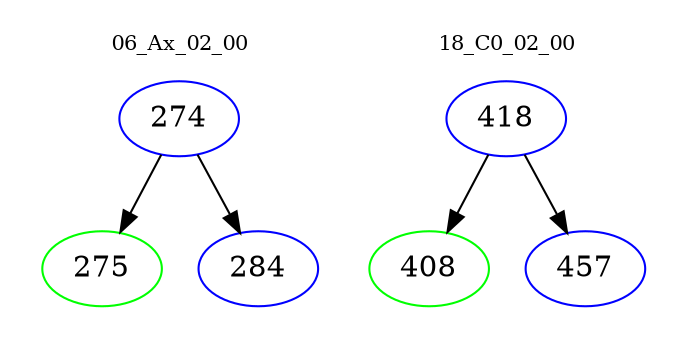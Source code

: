 digraph{
subgraph cluster_0 {
color = white
label = "06_Ax_02_00";
fontsize=10;
T0_274 [label="274", color="blue"]
T0_274 -> T0_275 [color="black"]
T0_275 [label="275", color="green"]
T0_274 -> T0_284 [color="black"]
T0_284 [label="284", color="blue"]
}
subgraph cluster_1 {
color = white
label = "18_C0_02_00";
fontsize=10;
T1_418 [label="418", color="blue"]
T1_418 -> T1_408 [color="black"]
T1_408 [label="408", color="green"]
T1_418 -> T1_457 [color="black"]
T1_457 [label="457", color="blue"]
}
}
